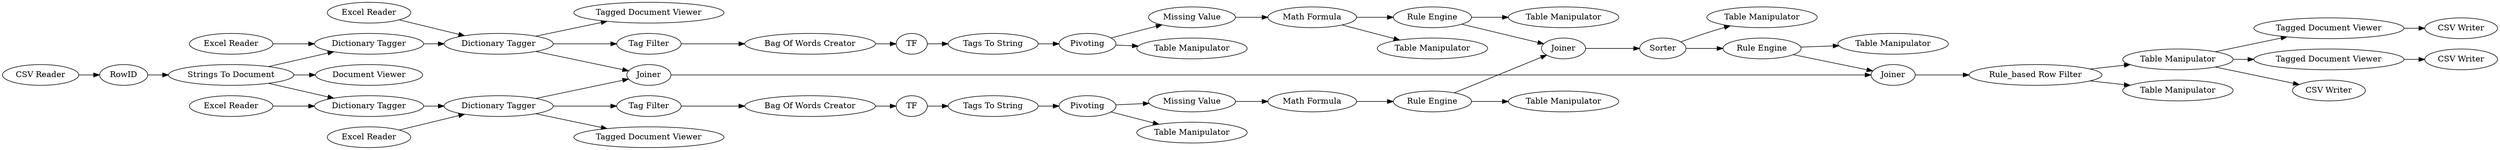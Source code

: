 digraph {
	"5320576083781247074_892" [label=Pivoting]
	"5320576083781247074_932" [label="Table Manipulator"]
	"5320576083781247074_134" [label="Dictionary Tagger"]
	"5320576083781247074_957" [label="CSV Writer"]
	"5320576083781247074_923" [label=Pivoting]
	"5320576083781247074_954" [label="Table Manipulator"]
	"5320576083781247074_950" [label="Tagged Document Viewer"]
	"5320576083781247074_949" [label="Table Manipulator"]
	"5320576083781247074_948" [label="Rule_based Row Filter"]
	"5320576083781247074_890" [label=TF]
	"5320576083781247074_921" [label=TF]
	"5320576083781247074_924" [label="Rule Engine"]
	"5320576083781247074_933" [label=Sorter]
	"5320576083781247074_109" [label="Dictionary Tagger"]
	"5320576083781247074_895" [label="Rule Engine"]
	"5320576083781247074_29" [label="Document Viewer"]
	"5320576083781247074_930" [label="Table Manipulator"]
	"5320576083781247074_894" [label="Math Formula"]
	"5320576083781247074_108" [label="Excel Reader"]
	"5320576083781247074_18" [label="CSV Reader"]
	"5320576083781247074_141" [label="Tagged Document Viewer"]
	"5320576083781247074_893" [label="Missing Value"]
	"5320576083781247074_943" [label="Rule Engine"]
	"5320576083781247074_107" [label="Bag Of Words Creator"]
	"5320576083781247074_942" [label=Joiner]
	"5320576083781247074_138" [label="Dictionary Tagger"]
	"5320576083781247074_131" [label="Excel Reader"]
	"5320576083781247074_922" [label="Missing Value"]
	"5320576083781247074_952" [label="Tagged Document Viewer"]
	"5320576083781247074_959" [label="CSV Writer"]
	"5320576083781247074_21" [label="Strings To Document"]
	"5320576083781247074_105" [label="Tag Filter"]
	"5320576083781247074_100" [label="Dictionary Tagger"]
	"5320576083781247074_20" [label=RowID]
	"5320576083781247074_136" [label="Tag Filter"]
	"5320576083781247074_920" [label="Tags To String"]
	"5320576083781247074_955" [label="Table Manipulator"]
	"5320576083781247074_891" [label="Tags To String"]
	"5320576083781247074_945" [label="Table Manipulator"]
	"5320576083781247074_953" [label=Joiner]
	"5320576083781247074_958" [label="CSV Writer"]
	"5320576083781247074_137" [label="Bag Of Words Creator"]
	"5320576083781247074_111" [label="Tagged Document Viewer"]
	"5320576083781247074_95" [label="Excel Reader"]
	"5320576083781247074_946" [label="Table Manipulator"]
	"5320576083781247074_951" [label=Joiner]
	"5320576083781247074_947" [label="Table Manipulator"]
	"5320576083781247074_925" [label="Math Formula"]
	"5320576083781247074_931" [label="Table Manipulator"]
	"5320576083781247074_132" [label="Excel Reader"]
	"5320576083781247074_21" -> "5320576083781247074_109"
	"5320576083781247074_18" -> "5320576083781247074_20"
	"5320576083781247074_924" -> "5320576083781247074_945"
	"5320576083781247074_890" -> "5320576083781247074_891"
	"5320576083781247074_953" -> "5320576083781247074_951"
	"5320576083781247074_923" -> "5320576083781247074_922"
	"5320576083781247074_954" -> "5320576083781247074_950"
	"5320576083781247074_954" -> "5320576083781247074_952"
	"5320576083781247074_933" -> "5320576083781247074_943"
	"5320576083781247074_921" -> "5320576083781247074_920"
	"5320576083781247074_948" -> "5320576083781247074_949"
	"5320576083781247074_138" -> "5320576083781247074_134"
	"5320576083781247074_894" -> "5320576083781247074_895"
	"5320576083781247074_943" -> "5320576083781247074_947"
	"5320576083781247074_134" -> "5320576083781247074_953"
	"5320576083781247074_136" -> "5320576083781247074_137"
	"5320576083781247074_948" -> "5320576083781247074_954"
	"5320576083781247074_924" -> "5320576083781247074_942"
	"5320576083781247074_21" -> "5320576083781247074_138"
	"5320576083781247074_893" -> "5320576083781247074_894"
	"5320576083781247074_134" -> "5320576083781247074_141"
	"5320576083781247074_132" -> "5320576083781247074_134"
	"5320576083781247074_933" -> "5320576083781247074_946"
	"5320576083781247074_922" -> "5320576083781247074_925"
	"5320576083781247074_950" -> "5320576083781247074_957"
	"5320576083781247074_954" -> "5320576083781247074_959"
	"5320576083781247074_100" -> "5320576083781247074_105"
	"5320576083781247074_943" -> "5320576083781247074_951"
	"5320576083781247074_100" -> "5320576083781247074_111"
	"5320576083781247074_895" -> "5320576083781247074_942"
	"5320576083781247074_920" -> "5320576083781247074_923"
	"5320576083781247074_100" -> "5320576083781247074_953"
	"5320576083781247074_105" -> "5320576083781247074_107"
	"5320576083781247074_942" -> "5320576083781247074_933"
	"5320576083781247074_895" -> "5320576083781247074_932"
	"5320576083781247074_21" -> "5320576083781247074_29"
	"5320576083781247074_134" -> "5320576083781247074_136"
	"5320576083781247074_925" -> "5320576083781247074_924"
	"5320576083781247074_109" -> "5320576083781247074_100"
	"5320576083781247074_107" -> "5320576083781247074_921"
	"5320576083781247074_108" -> "5320576083781247074_109"
	"5320576083781247074_20" -> "5320576083781247074_21"
	"5320576083781247074_892" -> "5320576083781247074_930"
	"5320576083781247074_923" -> "5320576083781247074_955"
	"5320576083781247074_951" -> "5320576083781247074_948"
	"5320576083781247074_131" -> "5320576083781247074_138"
	"5320576083781247074_894" -> "5320576083781247074_931"
	"5320576083781247074_95" -> "5320576083781247074_100"
	"5320576083781247074_892" -> "5320576083781247074_893"
	"5320576083781247074_137" -> "5320576083781247074_890"
	"5320576083781247074_952" -> "5320576083781247074_958"
	"5320576083781247074_891" -> "5320576083781247074_892"
	rankdir=LR
}
